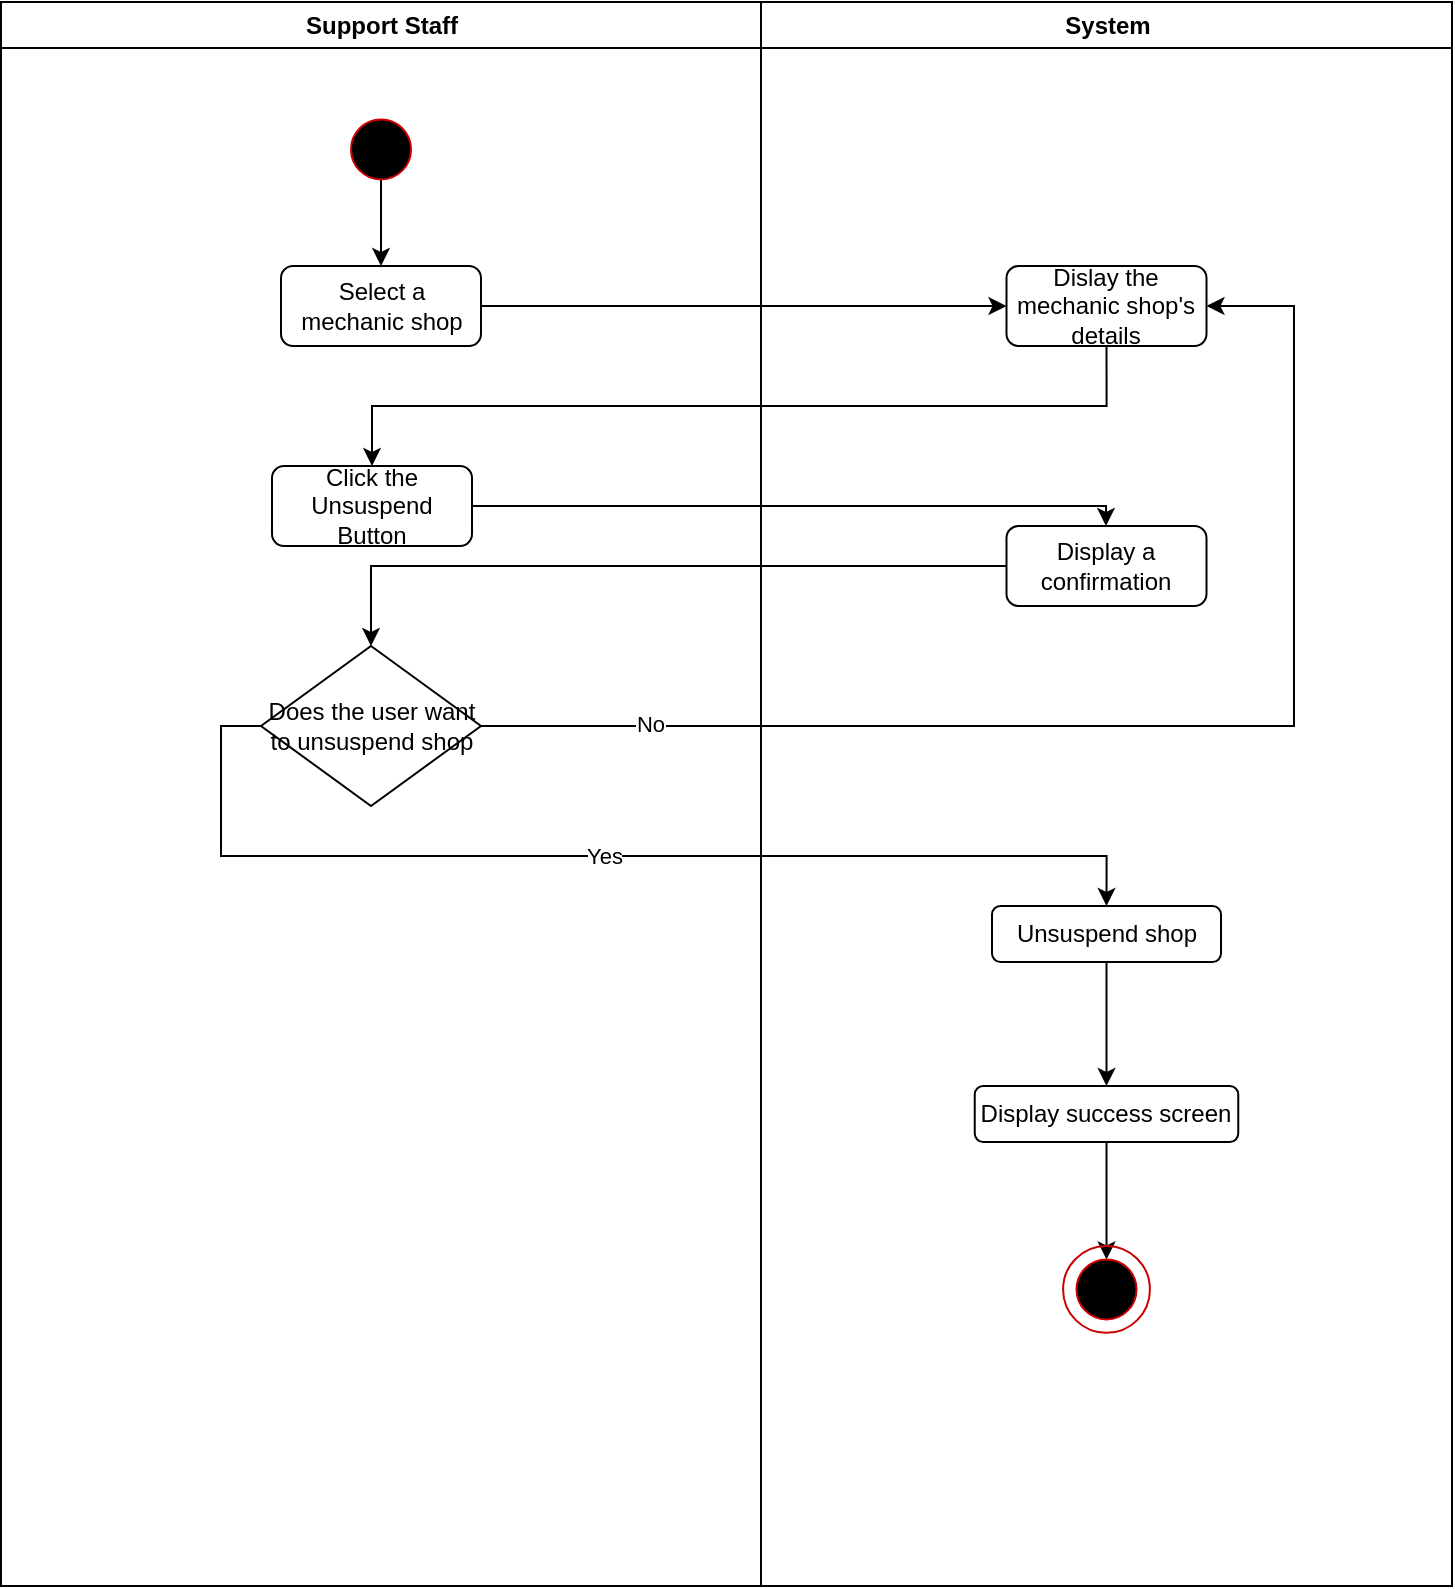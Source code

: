 <mxfile version="20.2.3" type="device"><diagram id="0N-WI10Sc9oe4pAVG6Wj" name="Page-1"><mxGraphModel dx="1230" dy="947" grid="1" gridSize="10" guides="1" tooltips="1" connect="1" arrows="1" fold="1" page="1" pageScale="1" pageWidth="2336" pageHeight="1654" math="0" shadow="0"><root><mxCell id="0"/><mxCell id="1" parent="0"/><mxCell id="h72BWvyl_fSBNsll1d4s-37" value="Support Staff" style="swimlane;whiteSpace=wrap;movable=0;" parent="1" vertex="1"><mxGeometry x="174.5" y="138" width="380" height="792" as="geometry"/></mxCell><mxCell id="h72BWvyl_fSBNsll1d4s-44" value="Select a mechanic shop" style="rounded=1;whiteSpace=wrap;html=1;" parent="h72BWvyl_fSBNsll1d4s-37" vertex="1"><mxGeometry x="140" y="132" width="100" height="40" as="geometry"/></mxCell><mxCell id="h72BWvyl_fSBNsll1d4s-45" value="Click the Unsuspend Button" style="rounded=1;whiteSpace=wrap;html=1;" parent="h72BWvyl_fSBNsll1d4s-37" vertex="1"><mxGeometry x="135.5" y="232" width="100" height="40" as="geometry"/></mxCell><mxCell id="h72BWvyl_fSBNsll1d4s-40" value="" style="edgeStyle=orthogonalEdgeStyle;rounded=0;orthogonalLoop=1;jettySize=auto;html=1;entryX=0.5;entryY=0;entryDx=0;entryDy=0;" parent="h72BWvyl_fSBNsll1d4s-37" source="h72BWvyl_fSBNsll1d4s-43" target="h72BWvyl_fSBNsll1d4s-44" edge="1"><mxGeometry relative="1" as="geometry"><mxPoint x="190.01" y="122" as="targetPoint"/></mxGeometry></mxCell><mxCell id="h72BWvyl_fSBNsll1d4s-41" value="" style="group" parent="h72BWvyl_fSBNsll1d4s-37" vertex="1" connectable="0"><mxGeometry x="168.29" y="52" width="43.43" height="43.43" as="geometry"/></mxCell><mxCell id="h72BWvyl_fSBNsll1d4s-43" value="" style="ellipse;whiteSpace=wrap;html=1;aspect=fixed;fillColor=#000000;strokeColor=#CC0000;" parent="h72BWvyl_fSBNsll1d4s-41" vertex="1"><mxGeometry x="6.72" y="6.71" width="30" height="30" as="geometry"/></mxCell><mxCell id="h72BWvyl_fSBNsll1d4s-60" value="Does the user want to unsuspend shop" style="rhombus;whiteSpace=wrap;html=1;" parent="h72BWvyl_fSBNsll1d4s-37" vertex="1"><mxGeometry x="130" y="322" width="110" height="80" as="geometry"/></mxCell><mxCell id="h72BWvyl_fSBNsll1d4s-46" value="System" style="swimlane;whiteSpace=wrap;movable=0;" parent="1" vertex="1"><mxGeometry x="554.5" y="138" width="345.5" height="792" as="geometry"/></mxCell><mxCell id="h72BWvyl_fSBNsll1d4s-50" value="Dislay the mechanic shop's details" style="rounded=1;whiteSpace=wrap;html=1;" parent="h72BWvyl_fSBNsll1d4s-46" vertex="1"><mxGeometry x="122.75" y="132" width="100" height="40" as="geometry"/></mxCell><mxCell id="h72BWvyl_fSBNsll1d4s-53" value="" style="edgeStyle=orthogonalEdgeStyle;rounded=0;orthogonalLoop=1;jettySize=auto;html=1;" parent="h72BWvyl_fSBNsll1d4s-46" source="h72BWvyl_fSBNsll1d4s-54" target="h72BWvyl_fSBNsll1d4s-49" edge="1"><mxGeometry relative="1" as="geometry"/></mxCell><mxCell id="h72BWvyl_fSBNsll1d4s-54" value="Display success screen" style="rounded=1;whiteSpace=wrap;html=1;" parent="h72BWvyl_fSBNsll1d4s-46" vertex="1"><mxGeometry x="106.87" y="542" width="131.76" height="28" as="geometry"/></mxCell><mxCell id="h72BWvyl_fSBNsll1d4s-56" value="Display a confirmation" style="rounded=1;whiteSpace=wrap;html=1;" parent="h72BWvyl_fSBNsll1d4s-46" vertex="1"><mxGeometry x="122.75" y="262" width="100" height="40" as="geometry"/></mxCell><mxCell id="ZLYwctzSdJG00rlBQh3a-2" style="edgeStyle=orthogonalEdgeStyle;rounded=0;orthogonalLoop=1;jettySize=auto;html=1;exitX=0.5;exitY=1;exitDx=0;exitDy=0;entryX=0.5;entryY=0;entryDx=0;entryDy=0;" parent="h72BWvyl_fSBNsll1d4s-46" source="ZLYwctzSdJG00rlBQh3a-1" target="h72BWvyl_fSBNsll1d4s-54" edge="1"><mxGeometry relative="1" as="geometry"/></mxCell><mxCell id="ZLYwctzSdJG00rlBQh3a-1" value="Unsuspend shop" style="rounded=1;whiteSpace=wrap;html=1;" parent="h72BWvyl_fSBNsll1d4s-46" vertex="1"><mxGeometry x="115.5" y="452" width="114.5" height="28" as="geometry"/></mxCell><mxCell id="h72BWvyl_fSBNsll1d4s-47" value="" style="group" parent="h72BWvyl_fSBNsll1d4s-46" vertex="1" connectable="0"><mxGeometry x="151.04" y="622" width="43.43" height="43.43" as="geometry"/></mxCell><mxCell id="h72BWvyl_fSBNsll1d4s-48" value="" style="ellipse;whiteSpace=wrap;html=1;aspect=fixed;fillColor=none;strokeColor=#CC0000;" parent="h72BWvyl_fSBNsll1d4s-47" vertex="1"><mxGeometry width="43.43" height="43.43" as="geometry"/></mxCell><mxCell id="h72BWvyl_fSBNsll1d4s-49" value="" style="ellipse;whiteSpace=wrap;html=1;aspect=fixed;fillColor=#000000;strokeColor=#CC0000;" parent="h72BWvyl_fSBNsll1d4s-47" vertex="1"><mxGeometry x="6.72" y="6.71" width="30" height="30" as="geometry"/></mxCell><mxCell id="h72BWvyl_fSBNsll1d4s-61" style="edgeStyle=orthogonalEdgeStyle;rounded=0;orthogonalLoop=1;jettySize=auto;html=1;" parent="1" source="h72BWvyl_fSBNsll1d4s-44" target="h72BWvyl_fSBNsll1d4s-50" edge="1"><mxGeometry relative="1" as="geometry"/></mxCell><mxCell id="h72BWvyl_fSBNsll1d4s-62" style="edgeStyle=orthogonalEdgeStyle;rounded=0;orthogonalLoop=1;jettySize=auto;html=1;entryX=0.5;entryY=0;entryDx=0;entryDy=0;exitX=0.5;exitY=1;exitDx=0;exitDy=0;" parent="1" source="h72BWvyl_fSBNsll1d4s-50" target="h72BWvyl_fSBNsll1d4s-45" edge="1"><mxGeometry relative="1" as="geometry"><Array as="points"><mxPoint x="727" y="340"/><mxPoint x="360" y="340"/></Array></mxGeometry></mxCell><mxCell id="h72BWvyl_fSBNsll1d4s-63" style="edgeStyle=orthogonalEdgeStyle;rounded=0;orthogonalLoop=1;jettySize=auto;html=1;entryX=0.5;entryY=0;entryDx=0;entryDy=0;" parent="1" source="h72BWvyl_fSBNsll1d4s-45" target="h72BWvyl_fSBNsll1d4s-56" edge="1"><mxGeometry relative="1" as="geometry"><mxPoint x="630.0" y="390.0" as="targetPoint"/><Array as="points"><mxPoint x="727" y="390"/><mxPoint x="727" y="400"/></Array></mxGeometry></mxCell><mxCell id="h72BWvyl_fSBNsll1d4s-55" value="" style="edgeStyle=orthogonalEdgeStyle;rounded=0;orthogonalLoop=1;jettySize=auto;html=1;" parent="1" source="h72BWvyl_fSBNsll1d4s-56" target="h72BWvyl_fSBNsll1d4s-60" edge="1"><mxGeometry relative="1" as="geometry"/></mxCell><mxCell id="h72BWvyl_fSBNsll1d4s-57" value="Yes" style="edgeStyle=orthogonalEdgeStyle;rounded=0;orthogonalLoop=1;jettySize=auto;html=1;exitX=0;exitY=0.5;exitDx=0;exitDy=0;entryX=0.5;entryY=0;entryDx=0;entryDy=0;" parent="1" source="h72BWvyl_fSBNsll1d4s-60" target="ZLYwctzSdJG00rlBQh3a-1" edge="1"><mxGeometry relative="1" as="geometry"><mxPoint x="280" y="560" as="sourcePoint"/><mxPoint x="690" y="590" as="targetPoint"/></mxGeometry></mxCell><mxCell id="h72BWvyl_fSBNsll1d4s-58" style="edgeStyle=orthogonalEdgeStyle;rounded=0;orthogonalLoop=1;jettySize=auto;html=1;entryX=1;entryY=0.5;entryDx=0;entryDy=0;exitX=1;exitY=0.5;exitDx=0;exitDy=0;" parent="1" source="h72BWvyl_fSBNsll1d4s-60" target="h72BWvyl_fSBNsll1d4s-50" edge="1"><mxGeometry relative="1" as="geometry"><Array as="points"><mxPoint x="821" y="500"/><mxPoint x="821" y="290"/></Array></mxGeometry></mxCell><mxCell id="h72BWvyl_fSBNsll1d4s-59" value="No" style="edgeLabel;html=1;align=center;verticalAlign=middle;resizable=0;points=[];" parent="h72BWvyl_fSBNsll1d4s-58" vertex="1" connectable="0"><mxGeometry x="-0.746" y="1" relative="1" as="geometry"><mxPoint as="offset"/></mxGeometry></mxCell></root></mxGraphModel></diagram></mxfile>